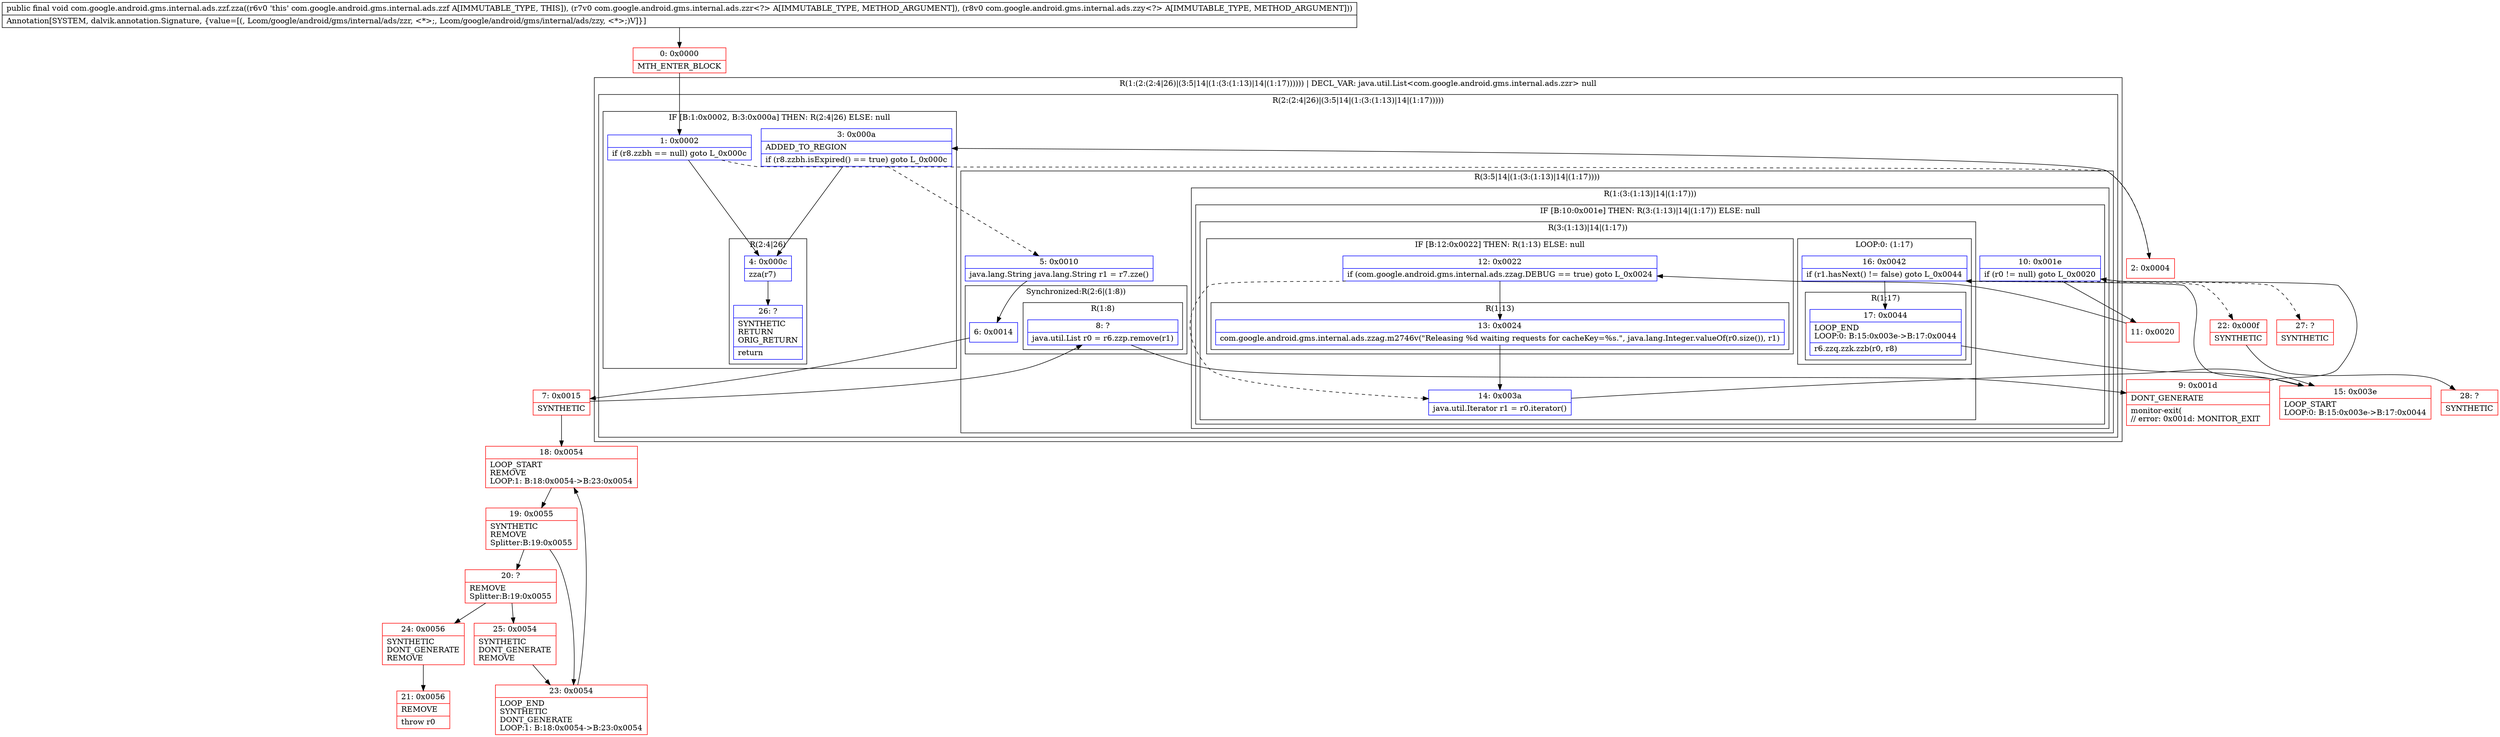 digraph "CFG forcom.google.android.gms.internal.ads.zzf.zza(Lcom\/google\/android\/gms\/internal\/ads\/zzr;Lcom\/google\/android\/gms\/internal\/ads\/zzy;)V" {
subgraph cluster_Region_544658894 {
label = "R(1:(2:(2:4|26)|(3:5|14|(1:(3:(1:13)|14|(1:17)))))) | DECL_VAR: java.util.List\<com.google.android.gms.internal.ads.zzr\> null\l";
node [shape=record,color=blue];
subgraph cluster_Region_1602366262 {
label = "R(2:(2:4|26)|(3:5|14|(1:(3:(1:13)|14|(1:17)))))";
node [shape=record,color=blue];
subgraph cluster_IfRegion_1353168941 {
label = "IF [B:1:0x0002, B:3:0x000a] THEN: R(2:4|26) ELSE: null";
node [shape=record,color=blue];
Node_1 [shape=record,label="{1\:\ 0x0002|if (r8.zzbh == null) goto L_0x000c\l}"];
Node_3 [shape=record,label="{3\:\ 0x000a|ADDED_TO_REGION\l|if (r8.zzbh.isExpired() == true) goto L_0x000c\l}"];
subgraph cluster_Region_870723124 {
label = "R(2:4|26)";
node [shape=record,color=blue];
Node_4 [shape=record,label="{4\:\ 0x000c|zza(r7)\l}"];
Node_26 [shape=record,label="{26\:\ ?|SYNTHETIC\lRETURN\lORIG_RETURN\l|return\l}"];
}
}
subgraph cluster_Region_785285128 {
label = "R(3:5|14|(1:(3:(1:13)|14|(1:17))))";
node [shape=record,color=blue];
Node_5 [shape=record,label="{5\:\ 0x0010|java.lang.String java.lang.String r1 = r7.zze()\l}"];
subgraph cluster_SynchronizedRegion_631788835 {
label = "Synchronized:R(2:6|(1:8))";
node [shape=record,color=blue];
Node_6 [shape=record,label="{6\:\ 0x0014}"];
subgraph cluster_Region_707273540 {
label = "R(1:8)";
node [shape=record,color=blue];
Node_8 [shape=record,label="{8\:\ ?|java.util.List r0 = r6.zzp.remove(r1)\l}"];
}
}
subgraph cluster_Region_1807548731 {
label = "R(1:(3:(1:13)|14|(1:17)))";
node [shape=record,color=blue];
subgraph cluster_IfRegion_1540237676 {
label = "IF [B:10:0x001e] THEN: R(3:(1:13)|14|(1:17)) ELSE: null";
node [shape=record,color=blue];
Node_10 [shape=record,label="{10\:\ 0x001e|if (r0 != null) goto L_0x0020\l}"];
subgraph cluster_Region_31075549 {
label = "R(3:(1:13)|14|(1:17))";
node [shape=record,color=blue];
subgraph cluster_IfRegion_104250033 {
label = "IF [B:12:0x0022] THEN: R(1:13) ELSE: null";
node [shape=record,color=blue];
Node_12 [shape=record,label="{12\:\ 0x0022|if (com.google.android.gms.internal.ads.zzag.DEBUG == true) goto L_0x0024\l}"];
subgraph cluster_Region_66846176 {
label = "R(1:13)";
node [shape=record,color=blue];
Node_13 [shape=record,label="{13\:\ 0x0024|com.google.android.gms.internal.ads.zzag.m2746v(\"Releasing %d waiting requests for cacheKey=%s.\", java.lang.Integer.valueOf(r0.size()), r1)\l}"];
}
}
Node_14 [shape=record,label="{14\:\ 0x003a|java.util.Iterator r1 = r0.iterator()\l}"];
subgraph cluster_LoopRegion_77837261 {
label = "LOOP:0: (1:17)";
node [shape=record,color=blue];
Node_16 [shape=record,label="{16\:\ 0x0042|if (r1.hasNext() != false) goto L_0x0044\l}"];
subgraph cluster_Region_1665527607 {
label = "R(1:17)";
node [shape=record,color=blue];
Node_17 [shape=record,label="{17\:\ 0x0044|LOOP_END\lLOOP:0: B:15:0x003e\-\>B:17:0x0044\l|r6.zzq.zzk.zzb(r0, r8)\l}"];
}
}
}
}
}
}
}
}
Node_0 [shape=record,color=red,label="{0\:\ 0x0000|MTH_ENTER_BLOCK\l}"];
Node_2 [shape=record,color=red,label="{2\:\ 0x0004}"];
Node_7 [shape=record,color=red,label="{7\:\ 0x0015|SYNTHETIC\l}"];
Node_9 [shape=record,color=red,label="{9\:\ 0x001d|DONT_GENERATE\l|monitor\-exit(\l\/\/ error: 0x001d: MONITOR_EXIT  \l}"];
Node_11 [shape=record,color=red,label="{11\:\ 0x0020}"];
Node_15 [shape=record,color=red,label="{15\:\ 0x003e|LOOP_START\lLOOP:0: B:15:0x003e\-\>B:17:0x0044\l}"];
Node_18 [shape=record,color=red,label="{18\:\ 0x0054|LOOP_START\lREMOVE\lLOOP:1: B:18:0x0054\-\>B:23:0x0054\l}"];
Node_19 [shape=record,color=red,label="{19\:\ 0x0055|SYNTHETIC\lREMOVE\lSplitter:B:19:0x0055\l}"];
Node_20 [shape=record,color=red,label="{20\:\ ?|REMOVE\lSplitter:B:19:0x0055\l}"];
Node_21 [shape=record,color=red,label="{21\:\ 0x0056|REMOVE\l|throw r0\l}"];
Node_22 [shape=record,color=red,label="{22\:\ 0x000f|SYNTHETIC\l}"];
Node_23 [shape=record,color=red,label="{23\:\ 0x0054|LOOP_END\lSYNTHETIC\lDONT_GENERATE\lLOOP:1: B:18:0x0054\-\>B:23:0x0054\l}"];
Node_24 [shape=record,color=red,label="{24\:\ 0x0056|SYNTHETIC\lDONT_GENERATE\lREMOVE\l}"];
Node_25 [shape=record,color=red,label="{25\:\ 0x0054|SYNTHETIC\lDONT_GENERATE\lREMOVE\l}"];
Node_27 [shape=record,color=red,label="{27\:\ ?|SYNTHETIC\l}"];
Node_28 [shape=record,color=red,label="{28\:\ ?|SYNTHETIC\l}"];
MethodNode[shape=record,label="{public final void com.google.android.gms.internal.ads.zzf.zza((r6v0 'this' com.google.android.gms.internal.ads.zzf A[IMMUTABLE_TYPE, THIS]), (r7v0 com.google.android.gms.internal.ads.zzr\<?\> A[IMMUTABLE_TYPE, METHOD_ARGUMENT]), (r8v0 com.google.android.gms.internal.ads.zzy\<?\> A[IMMUTABLE_TYPE, METHOD_ARGUMENT]))  | Annotation[SYSTEM, dalvik.annotation.Signature, \{value=[(, Lcom\/google\/android\/gms\/internal\/ads\/zzr, \<*\>;, Lcom\/google\/android\/gms\/internal\/ads\/zzy, \<*\>;)V]\}]\l}"];
MethodNode -> Node_0;
Node_1 -> Node_2[style=dashed];
Node_1 -> Node_4;
Node_3 -> Node_4;
Node_3 -> Node_5[style=dashed];
Node_4 -> Node_26;
Node_5 -> Node_6;
Node_6 -> Node_7;
Node_8 -> Node_9;
Node_10 -> Node_11;
Node_10 -> Node_27[style=dashed];
Node_12 -> Node_13;
Node_12 -> Node_14[style=dashed];
Node_13 -> Node_14;
Node_14 -> Node_15;
Node_16 -> Node_17;
Node_16 -> Node_22[style=dashed];
Node_17 -> Node_15;
Node_0 -> Node_1;
Node_2 -> Node_3;
Node_7 -> Node_8;
Node_7 -> Node_18;
Node_9 -> Node_10;
Node_11 -> Node_12;
Node_15 -> Node_16;
Node_18 -> Node_19;
Node_19 -> Node_20;
Node_19 -> Node_23;
Node_20 -> Node_24;
Node_20 -> Node_25;
Node_22 -> Node_28;
Node_23 -> Node_18;
Node_24 -> Node_21;
Node_25 -> Node_23;
}

